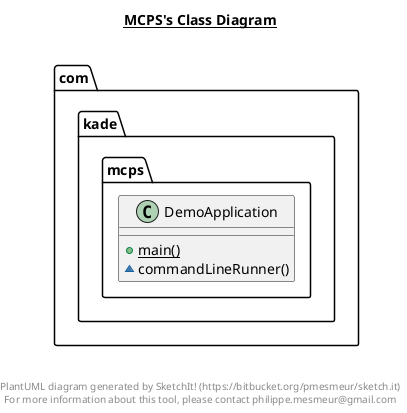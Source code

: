 @startuml

title __MCPS's Class Diagram__\n

  namespace com.kade.mcps {
    class com.kade.mcps.DemoApplication {
        {static} + main()
        ~ commandLineRunner()
    }
  }
  



right footer


PlantUML diagram generated by SketchIt! (https://bitbucket.org/pmesmeur/sketch.it)
For more information about this tool, please contact philippe.mesmeur@gmail.com
endfooter

@enduml
